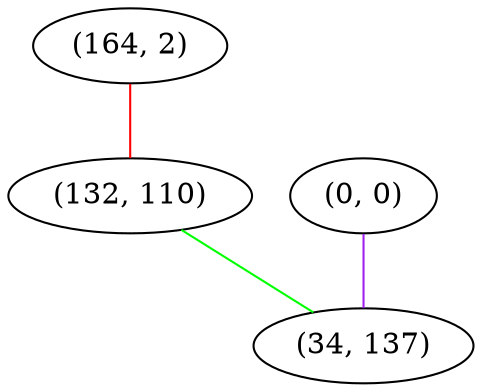 graph "" {
"(164, 2)";
"(0, 0)";
"(132, 110)";
"(34, 137)";
"(164, 2)" -- "(132, 110)"  [color=red, key=0, weight=1];
"(0, 0)" -- "(34, 137)"  [color=purple, key=0, weight=4];
"(132, 110)" -- "(34, 137)"  [color=green, key=0, weight=2];
}
